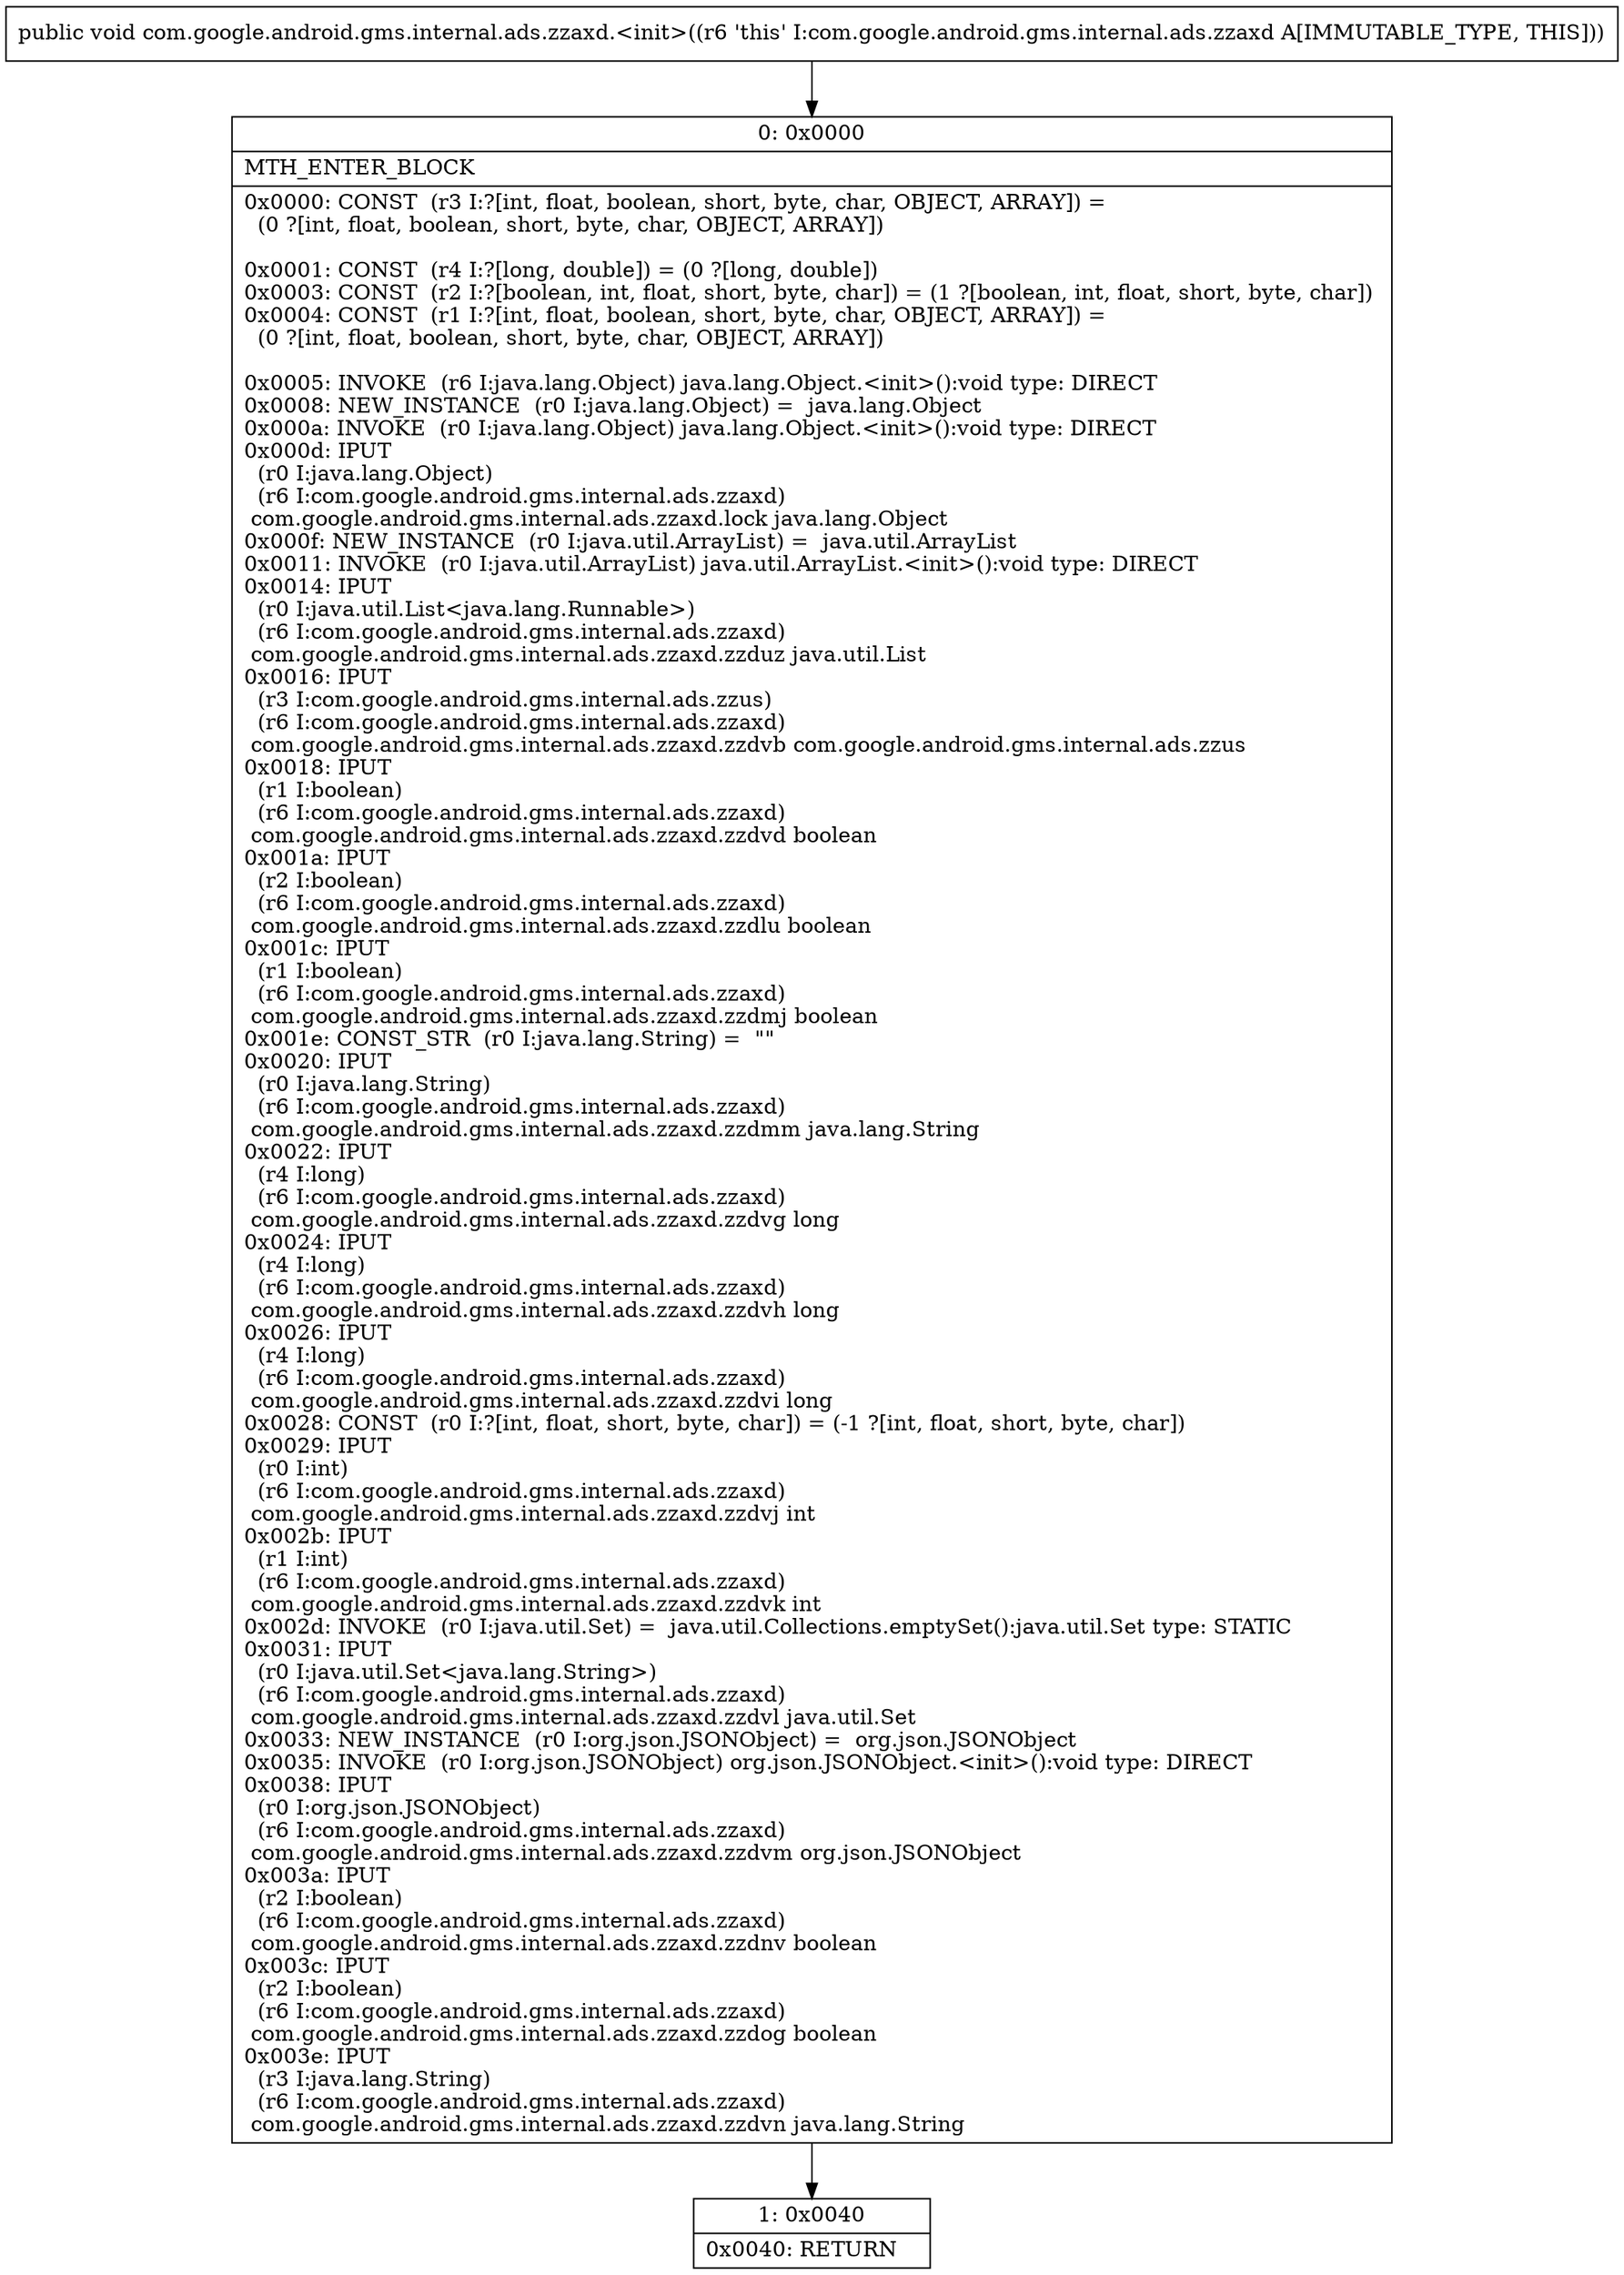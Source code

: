 digraph "CFG forcom.google.android.gms.internal.ads.zzaxd.\<init\>()V" {
Node_0 [shape=record,label="{0\:\ 0x0000|MTH_ENTER_BLOCK\l|0x0000: CONST  (r3 I:?[int, float, boolean, short, byte, char, OBJECT, ARRAY]) = \l  (0 ?[int, float, boolean, short, byte, char, OBJECT, ARRAY])\l \l0x0001: CONST  (r4 I:?[long, double]) = (0 ?[long, double]) \l0x0003: CONST  (r2 I:?[boolean, int, float, short, byte, char]) = (1 ?[boolean, int, float, short, byte, char]) \l0x0004: CONST  (r1 I:?[int, float, boolean, short, byte, char, OBJECT, ARRAY]) = \l  (0 ?[int, float, boolean, short, byte, char, OBJECT, ARRAY])\l \l0x0005: INVOKE  (r6 I:java.lang.Object) java.lang.Object.\<init\>():void type: DIRECT \l0x0008: NEW_INSTANCE  (r0 I:java.lang.Object) =  java.lang.Object \l0x000a: INVOKE  (r0 I:java.lang.Object) java.lang.Object.\<init\>():void type: DIRECT \l0x000d: IPUT  \l  (r0 I:java.lang.Object)\l  (r6 I:com.google.android.gms.internal.ads.zzaxd)\l com.google.android.gms.internal.ads.zzaxd.lock java.lang.Object \l0x000f: NEW_INSTANCE  (r0 I:java.util.ArrayList) =  java.util.ArrayList \l0x0011: INVOKE  (r0 I:java.util.ArrayList) java.util.ArrayList.\<init\>():void type: DIRECT \l0x0014: IPUT  \l  (r0 I:java.util.List\<java.lang.Runnable\>)\l  (r6 I:com.google.android.gms.internal.ads.zzaxd)\l com.google.android.gms.internal.ads.zzaxd.zzduz java.util.List \l0x0016: IPUT  \l  (r3 I:com.google.android.gms.internal.ads.zzus)\l  (r6 I:com.google.android.gms.internal.ads.zzaxd)\l com.google.android.gms.internal.ads.zzaxd.zzdvb com.google.android.gms.internal.ads.zzus \l0x0018: IPUT  \l  (r1 I:boolean)\l  (r6 I:com.google.android.gms.internal.ads.zzaxd)\l com.google.android.gms.internal.ads.zzaxd.zzdvd boolean \l0x001a: IPUT  \l  (r2 I:boolean)\l  (r6 I:com.google.android.gms.internal.ads.zzaxd)\l com.google.android.gms.internal.ads.zzaxd.zzdlu boolean \l0x001c: IPUT  \l  (r1 I:boolean)\l  (r6 I:com.google.android.gms.internal.ads.zzaxd)\l com.google.android.gms.internal.ads.zzaxd.zzdmj boolean \l0x001e: CONST_STR  (r0 I:java.lang.String) =  \"\" \l0x0020: IPUT  \l  (r0 I:java.lang.String)\l  (r6 I:com.google.android.gms.internal.ads.zzaxd)\l com.google.android.gms.internal.ads.zzaxd.zzdmm java.lang.String \l0x0022: IPUT  \l  (r4 I:long)\l  (r6 I:com.google.android.gms.internal.ads.zzaxd)\l com.google.android.gms.internal.ads.zzaxd.zzdvg long \l0x0024: IPUT  \l  (r4 I:long)\l  (r6 I:com.google.android.gms.internal.ads.zzaxd)\l com.google.android.gms.internal.ads.zzaxd.zzdvh long \l0x0026: IPUT  \l  (r4 I:long)\l  (r6 I:com.google.android.gms.internal.ads.zzaxd)\l com.google.android.gms.internal.ads.zzaxd.zzdvi long \l0x0028: CONST  (r0 I:?[int, float, short, byte, char]) = (\-1 ?[int, float, short, byte, char]) \l0x0029: IPUT  \l  (r0 I:int)\l  (r6 I:com.google.android.gms.internal.ads.zzaxd)\l com.google.android.gms.internal.ads.zzaxd.zzdvj int \l0x002b: IPUT  \l  (r1 I:int)\l  (r6 I:com.google.android.gms.internal.ads.zzaxd)\l com.google.android.gms.internal.ads.zzaxd.zzdvk int \l0x002d: INVOKE  (r0 I:java.util.Set) =  java.util.Collections.emptySet():java.util.Set type: STATIC \l0x0031: IPUT  \l  (r0 I:java.util.Set\<java.lang.String\>)\l  (r6 I:com.google.android.gms.internal.ads.zzaxd)\l com.google.android.gms.internal.ads.zzaxd.zzdvl java.util.Set \l0x0033: NEW_INSTANCE  (r0 I:org.json.JSONObject) =  org.json.JSONObject \l0x0035: INVOKE  (r0 I:org.json.JSONObject) org.json.JSONObject.\<init\>():void type: DIRECT \l0x0038: IPUT  \l  (r0 I:org.json.JSONObject)\l  (r6 I:com.google.android.gms.internal.ads.zzaxd)\l com.google.android.gms.internal.ads.zzaxd.zzdvm org.json.JSONObject \l0x003a: IPUT  \l  (r2 I:boolean)\l  (r6 I:com.google.android.gms.internal.ads.zzaxd)\l com.google.android.gms.internal.ads.zzaxd.zzdnv boolean \l0x003c: IPUT  \l  (r2 I:boolean)\l  (r6 I:com.google.android.gms.internal.ads.zzaxd)\l com.google.android.gms.internal.ads.zzaxd.zzdog boolean \l0x003e: IPUT  \l  (r3 I:java.lang.String)\l  (r6 I:com.google.android.gms.internal.ads.zzaxd)\l com.google.android.gms.internal.ads.zzaxd.zzdvn java.lang.String \l}"];
Node_1 [shape=record,label="{1\:\ 0x0040|0x0040: RETURN   \l}"];
MethodNode[shape=record,label="{public void com.google.android.gms.internal.ads.zzaxd.\<init\>((r6 'this' I:com.google.android.gms.internal.ads.zzaxd A[IMMUTABLE_TYPE, THIS])) }"];
MethodNode -> Node_0;
Node_0 -> Node_1;
}

